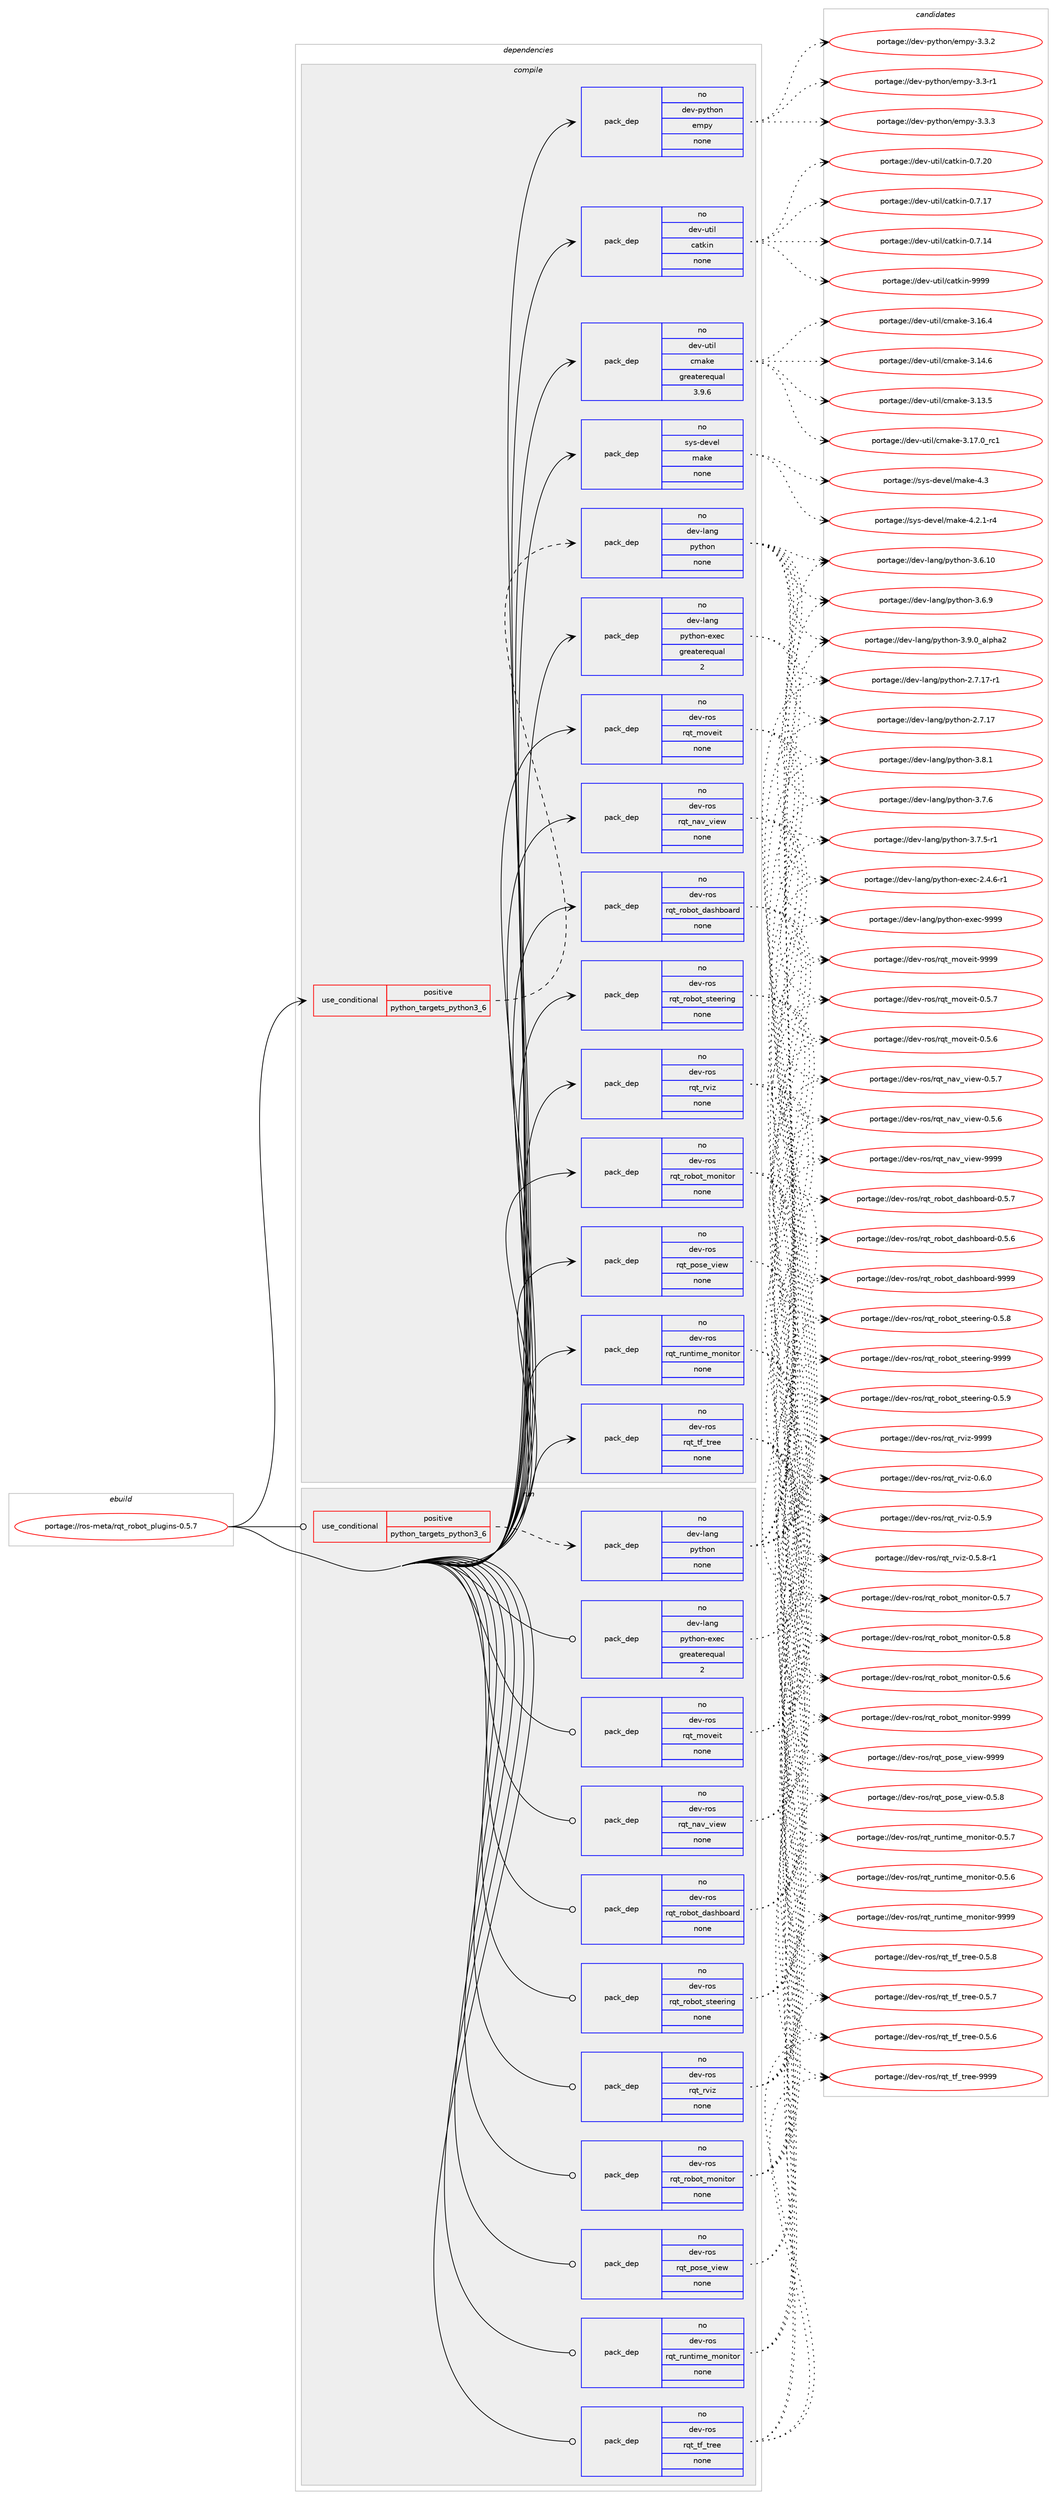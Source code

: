 digraph prolog {

# *************
# Graph options
# *************

newrank=true;
concentrate=true;
compound=true;
graph [rankdir=LR,fontname=Helvetica,fontsize=10,ranksep=1.5];#, ranksep=2.5, nodesep=0.2];
edge  [arrowhead=vee];
node  [fontname=Helvetica,fontsize=10];

# **********
# The ebuild
# **********

subgraph cluster_leftcol {
color=gray;
rank=same;
label=<<i>ebuild</i>>;
id [label="portage://ros-meta/rqt_robot_plugins-0.5.7", color=red, width=4, href="../ros-meta/rqt_robot_plugins-0.5.7.svg"];
}

# ****************
# The dependencies
# ****************

subgraph cluster_midcol {
color=gray;
label=<<i>dependencies</i>>;
subgraph cluster_compile {
fillcolor="#eeeeee";
style=filled;
label=<<i>compile</i>>;
subgraph cond14038 {
dependency67541 [label=<<TABLE BORDER="0" CELLBORDER="1" CELLSPACING="0" CELLPADDING="4"><TR><TD ROWSPAN="3" CELLPADDING="10">use_conditional</TD></TR><TR><TD>positive</TD></TR><TR><TD>python_targets_python3_6</TD></TR></TABLE>>, shape=none, color=red];
subgraph pack52063 {
dependency67542 [label=<<TABLE BORDER="0" CELLBORDER="1" CELLSPACING="0" CELLPADDING="4" WIDTH="220"><TR><TD ROWSPAN="6" CELLPADDING="30">pack_dep</TD></TR><TR><TD WIDTH="110">no</TD></TR><TR><TD>dev-lang</TD></TR><TR><TD>python</TD></TR><TR><TD>none</TD></TR><TR><TD></TD></TR></TABLE>>, shape=none, color=blue];
}
dependency67541:e -> dependency67542:w [weight=20,style="dashed",arrowhead="vee"];
}
id:e -> dependency67541:w [weight=20,style="solid",arrowhead="vee"];
subgraph pack52064 {
dependency67543 [label=<<TABLE BORDER="0" CELLBORDER="1" CELLSPACING="0" CELLPADDING="4" WIDTH="220"><TR><TD ROWSPAN="6" CELLPADDING="30">pack_dep</TD></TR><TR><TD WIDTH="110">no</TD></TR><TR><TD>dev-lang</TD></TR><TR><TD>python-exec</TD></TR><TR><TD>greaterequal</TD></TR><TR><TD>2</TD></TR></TABLE>>, shape=none, color=blue];
}
id:e -> dependency67543:w [weight=20,style="solid",arrowhead="vee"];
subgraph pack52065 {
dependency67544 [label=<<TABLE BORDER="0" CELLBORDER="1" CELLSPACING="0" CELLPADDING="4" WIDTH="220"><TR><TD ROWSPAN="6" CELLPADDING="30">pack_dep</TD></TR><TR><TD WIDTH="110">no</TD></TR><TR><TD>dev-python</TD></TR><TR><TD>empy</TD></TR><TR><TD>none</TD></TR><TR><TD></TD></TR></TABLE>>, shape=none, color=blue];
}
id:e -> dependency67544:w [weight=20,style="solid",arrowhead="vee"];
subgraph pack52066 {
dependency67545 [label=<<TABLE BORDER="0" CELLBORDER="1" CELLSPACING="0" CELLPADDING="4" WIDTH="220"><TR><TD ROWSPAN="6" CELLPADDING="30">pack_dep</TD></TR><TR><TD WIDTH="110">no</TD></TR><TR><TD>dev-ros</TD></TR><TR><TD>rqt_moveit</TD></TR><TR><TD>none</TD></TR><TR><TD></TD></TR></TABLE>>, shape=none, color=blue];
}
id:e -> dependency67545:w [weight=20,style="solid",arrowhead="vee"];
subgraph pack52067 {
dependency67546 [label=<<TABLE BORDER="0" CELLBORDER="1" CELLSPACING="0" CELLPADDING="4" WIDTH="220"><TR><TD ROWSPAN="6" CELLPADDING="30">pack_dep</TD></TR><TR><TD WIDTH="110">no</TD></TR><TR><TD>dev-ros</TD></TR><TR><TD>rqt_nav_view</TD></TR><TR><TD>none</TD></TR><TR><TD></TD></TR></TABLE>>, shape=none, color=blue];
}
id:e -> dependency67546:w [weight=20,style="solid",arrowhead="vee"];
subgraph pack52068 {
dependency67547 [label=<<TABLE BORDER="0" CELLBORDER="1" CELLSPACING="0" CELLPADDING="4" WIDTH="220"><TR><TD ROWSPAN="6" CELLPADDING="30">pack_dep</TD></TR><TR><TD WIDTH="110">no</TD></TR><TR><TD>dev-ros</TD></TR><TR><TD>rqt_pose_view</TD></TR><TR><TD>none</TD></TR><TR><TD></TD></TR></TABLE>>, shape=none, color=blue];
}
id:e -> dependency67547:w [weight=20,style="solid",arrowhead="vee"];
subgraph pack52069 {
dependency67548 [label=<<TABLE BORDER="0" CELLBORDER="1" CELLSPACING="0" CELLPADDING="4" WIDTH="220"><TR><TD ROWSPAN="6" CELLPADDING="30">pack_dep</TD></TR><TR><TD WIDTH="110">no</TD></TR><TR><TD>dev-ros</TD></TR><TR><TD>rqt_robot_dashboard</TD></TR><TR><TD>none</TD></TR><TR><TD></TD></TR></TABLE>>, shape=none, color=blue];
}
id:e -> dependency67548:w [weight=20,style="solid",arrowhead="vee"];
subgraph pack52070 {
dependency67549 [label=<<TABLE BORDER="0" CELLBORDER="1" CELLSPACING="0" CELLPADDING="4" WIDTH="220"><TR><TD ROWSPAN="6" CELLPADDING="30">pack_dep</TD></TR><TR><TD WIDTH="110">no</TD></TR><TR><TD>dev-ros</TD></TR><TR><TD>rqt_robot_monitor</TD></TR><TR><TD>none</TD></TR><TR><TD></TD></TR></TABLE>>, shape=none, color=blue];
}
id:e -> dependency67549:w [weight=20,style="solid",arrowhead="vee"];
subgraph pack52071 {
dependency67550 [label=<<TABLE BORDER="0" CELLBORDER="1" CELLSPACING="0" CELLPADDING="4" WIDTH="220"><TR><TD ROWSPAN="6" CELLPADDING="30">pack_dep</TD></TR><TR><TD WIDTH="110">no</TD></TR><TR><TD>dev-ros</TD></TR><TR><TD>rqt_robot_steering</TD></TR><TR><TD>none</TD></TR><TR><TD></TD></TR></TABLE>>, shape=none, color=blue];
}
id:e -> dependency67550:w [weight=20,style="solid",arrowhead="vee"];
subgraph pack52072 {
dependency67551 [label=<<TABLE BORDER="0" CELLBORDER="1" CELLSPACING="0" CELLPADDING="4" WIDTH="220"><TR><TD ROWSPAN="6" CELLPADDING="30">pack_dep</TD></TR><TR><TD WIDTH="110">no</TD></TR><TR><TD>dev-ros</TD></TR><TR><TD>rqt_runtime_monitor</TD></TR><TR><TD>none</TD></TR><TR><TD></TD></TR></TABLE>>, shape=none, color=blue];
}
id:e -> dependency67551:w [weight=20,style="solid",arrowhead="vee"];
subgraph pack52073 {
dependency67552 [label=<<TABLE BORDER="0" CELLBORDER="1" CELLSPACING="0" CELLPADDING="4" WIDTH="220"><TR><TD ROWSPAN="6" CELLPADDING="30">pack_dep</TD></TR><TR><TD WIDTH="110">no</TD></TR><TR><TD>dev-ros</TD></TR><TR><TD>rqt_rviz</TD></TR><TR><TD>none</TD></TR><TR><TD></TD></TR></TABLE>>, shape=none, color=blue];
}
id:e -> dependency67552:w [weight=20,style="solid",arrowhead="vee"];
subgraph pack52074 {
dependency67553 [label=<<TABLE BORDER="0" CELLBORDER="1" CELLSPACING="0" CELLPADDING="4" WIDTH="220"><TR><TD ROWSPAN="6" CELLPADDING="30">pack_dep</TD></TR><TR><TD WIDTH="110">no</TD></TR><TR><TD>dev-ros</TD></TR><TR><TD>rqt_tf_tree</TD></TR><TR><TD>none</TD></TR><TR><TD></TD></TR></TABLE>>, shape=none, color=blue];
}
id:e -> dependency67553:w [weight=20,style="solid",arrowhead="vee"];
subgraph pack52075 {
dependency67554 [label=<<TABLE BORDER="0" CELLBORDER="1" CELLSPACING="0" CELLPADDING="4" WIDTH="220"><TR><TD ROWSPAN="6" CELLPADDING="30">pack_dep</TD></TR><TR><TD WIDTH="110">no</TD></TR><TR><TD>dev-util</TD></TR><TR><TD>catkin</TD></TR><TR><TD>none</TD></TR><TR><TD></TD></TR></TABLE>>, shape=none, color=blue];
}
id:e -> dependency67554:w [weight=20,style="solid",arrowhead="vee"];
subgraph pack52076 {
dependency67555 [label=<<TABLE BORDER="0" CELLBORDER="1" CELLSPACING="0" CELLPADDING="4" WIDTH="220"><TR><TD ROWSPAN="6" CELLPADDING="30">pack_dep</TD></TR><TR><TD WIDTH="110">no</TD></TR><TR><TD>dev-util</TD></TR><TR><TD>cmake</TD></TR><TR><TD>greaterequal</TD></TR><TR><TD>3.9.6</TD></TR></TABLE>>, shape=none, color=blue];
}
id:e -> dependency67555:w [weight=20,style="solid",arrowhead="vee"];
subgraph pack52077 {
dependency67556 [label=<<TABLE BORDER="0" CELLBORDER="1" CELLSPACING="0" CELLPADDING="4" WIDTH="220"><TR><TD ROWSPAN="6" CELLPADDING="30">pack_dep</TD></TR><TR><TD WIDTH="110">no</TD></TR><TR><TD>sys-devel</TD></TR><TR><TD>make</TD></TR><TR><TD>none</TD></TR><TR><TD></TD></TR></TABLE>>, shape=none, color=blue];
}
id:e -> dependency67556:w [weight=20,style="solid",arrowhead="vee"];
}
subgraph cluster_compileandrun {
fillcolor="#eeeeee";
style=filled;
label=<<i>compile and run</i>>;
}
subgraph cluster_run {
fillcolor="#eeeeee";
style=filled;
label=<<i>run</i>>;
subgraph cond14039 {
dependency67557 [label=<<TABLE BORDER="0" CELLBORDER="1" CELLSPACING="0" CELLPADDING="4"><TR><TD ROWSPAN="3" CELLPADDING="10">use_conditional</TD></TR><TR><TD>positive</TD></TR><TR><TD>python_targets_python3_6</TD></TR></TABLE>>, shape=none, color=red];
subgraph pack52078 {
dependency67558 [label=<<TABLE BORDER="0" CELLBORDER="1" CELLSPACING="0" CELLPADDING="4" WIDTH="220"><TR><TD ROWSPAN="6" CELLPADDING="30">pack_dep</TD></TR><TR><TD WIDTH="110">no</TD></TR><TR><TD>dev-lang</TD></TR><TR><TD>python</TD></TR><TR><TD>none</TD></TR><TR><TD></TD></TR></TABLE>>, shape=none, color=blue];
}
dependency67557:e -> dependency67558:w [weight=20,style="dashed",arrowhead="vee"];
}
id:e -> dependency67557:w [weight=20,style="solid",arrowhead="odot"];
subgraph pack52079 {
dependency67559 [label=<<TABLE BORDER="0" CELLBORDER="1" CELLSPACING="0" CELLPADDING="4" WIDTH="220"><TR><TD ROWSPAN="6" CELLPADDING="30">pack_dep</TD></TR><TR><TD WIDTH="110">no</TD></TR><TR><TD>dev-lang</TD></TR><TR><TD>python-exec</TD></TR><TR><TD>greaterequal</TD></TR><TR><TD>2</TD></TR></TABLE>>, shape=none, color=blue];
}
id:e -> dependency67559:w [weight=20,style="solid",arrowhead="odot"];
subgraph pack52080 {
dependency67560 [label=<<TABLE BORDER="0" CELLBORDER="1" CELLSPACING="0" CELLPADDING="4" WIDTH="220"><TR><TD ROWSPAN="6" CELLPADDING="30">pack_dep</TD></TR><TR><TD WIDTH="110">no</TD></TR><TR><TD>dev-ros</TD></TR><TR><TD>rqt_moveit</TD></TR><TR><TD>none</TD></TR><TR><TD></TD></TR></TABLE>>, shape=none, color=blue];
}
id:e -> dependency67560:w [weight=20,style="solid",arrowhead="odot"];
subgraph pack52081 {
dependency67561 [label=<<TABLE BORDER="0" CELLBORDER="1" CELLSPACING="0" CELLPADDING="4" WIDTH="220"><TR><TD ROWSPAN="6" CELLPADDING="30">pack_dep</TD></TR><TR><TD WIDTH="110">no</TD></TR><TR><TD>dev-ros</TD></TR><TR><TD>rqt_nav_view</TD></TR><TR><TD>none</TD></TR><TR><TD></TD></TR></TABLE>>, shape=none, color=blue];
}
id:e -> dependency67561:w [weight=20,style="solid",arrowhead="odot"];
subgraph pack52082 {
dependency67562 [label=<<TABLE BORDER="0" CELLBORDER="1" CELLSPACING="0" CELLPADDING="4" WIDTH="220"><TR><TD ROWSPAN="6" CELLPADDING="30">pack_dep</TD></TR><TR><TD WIDTH="110">no</TD></TR><TR><TD>dev-ros</TD></TR><TR><TD>rqt_pose_view</TD></TR><TR><TD>none</TD></TR><TR><TD></TD></TR></TABLE>>, shape=none, color=blue];
}
id:e -> dependency67562:w [weight=20,style="solid",arrowhead="odot"];
subgraph pack52083 {
dependency67563 [label=<<TABLE BORDER="0" CELLBORDER="1" CELLSPACING="0" CELLPADDING="4" WIDTH="220"><TR><TD ROWSPAN="6" CELLPADDING="30">pack_dep</TD></TR><TR><TD WIDTH="110">no</TD></TR><TR><TD>dev-ros</TD></TR><TR><TD>rqt_robot_dashboard</TD></TR><TR><TD>none</TD></TR><TR><TD></TD></TR></TABLE>>, shape=none, color=blue];
}
id:e -> dependency67563:w [weight=20,style="solid",arrowhead="odot"];
subgraph pack52084 {
dependency67564 [label=<<TABLE BORDER="0" CELLBORDER="1" CELLSPACING="0" CELLPADDING="4" WIDTH="220"><TR><TD ROWSPAN="6" CELLPADDING="30">pack_dep</TD></TR><TR><TD WIDTH="110">no</TD></TR><TR><TD>dev-ros</TD></TR><TR><TD>rqt_robot_monitor</TD></TR><TR><TD>none</TD></TR><TR><TD></TD></TR></TABLE>>, shape=none, color=blue];
}
id:e -> dependency67564:w [weight=20,style="solid",arrowhead="odot"];
subgraph pack52085 {
dependency67565 [label=<<TABLE BORDER="0" CELLBORDER="1" CELLSPACING="0" CELLPADDING="4" WIDTH="220"><TR><TD ROWSPAN="6" CELLPADDING="30">pack_dep</TD></TR><TR><TD WIDTH="110">no</TD></TR><TR><TD>dev-ros</TD></TR><TR><TD>rqt_robot_steering</TD></TR><TR><TD>none</TD></TR><TR><TD></TD></TR></TABLE>>, shape=none, color=blue];
}
id:e -> dependency67565:w [weight=20,style="solid",arrowhead="odot"];
subgraph pack52086 {
dependency67566 [label=<<TABLE BORDER="0" CELLBORDER="1" CELLSPACING="0" CELLPADDING="4" WIDTH="220"><TR><TD ROWSPAN="6" CELLPADDING="30">pack_dep</TD></TR><TR><TD WIDTH="110">no</TD></TR><TR><TD>dev-ros</TD></TR><TR><TD>rqt_runtime_monitor</TD></TR><TR><TD>none</TD></TR><TR><TD></TD></TR></TABLE>>, shape=none, color=blue];
}
id:e -> dependency67566:w [weight=20,style="solid",arrowhead="odot"];
subgraph pack52087 {
dependency67567 [label=<<TABLE BORDER="0" CELLBORDER="1" CELLSPACING="0" CELLPADDING="4" WIDTH="220"><TR><TD ROWSPAN="6" CELLPADDING="30">pack_dep</TD></TR><TR><TD WIDTH="110">no</TD></TR><TR><TD>dev-ros</TD></TR><TR><TD>rqt_rviz</TD></TR><TR><TD>none</TD></TR><TR><TD></TD></TR></TABLE>>, shape=none, color=blue];
}
id:e -> dependency67567:w [weight=20,style="solid",arrowhead="odot"];
subgraph pack52088 {
dependency67568 [label=<<TABLE BORDER="0" CELLBORDER="1" CELLSPACING="0" CELLPADDING="4" WIDTH="220"><TR><TD ROWSPAN="6" CELLPADDING="30">pack_dep</TD></TR><TR><TD WIDTH="110">no</TD></TR><TR><TD>dev-ros</TD></TR><TR><TD>rqt_tf_tree</TD></TR><TR><TD>none</TD></TR><TR><TD></TD></TR></TABLE>>, shape=none, color=blue];
}
id:e -> dependency67568:w [weight=20,style="solid",arrowhead="odot"];
}
}

# **************
# The candidates
# **************

subgraph cluster_choices {
rank=same;
color=gray;
label=<<i>candidates</i>>;

subgraph choice52063 {
color=black;
nodesep=1;
choice10010111845108971101034711212111610411111045514657464895971081121049750 [label="portage://dev-lang/python-3.9.0_alpha2", color=red, width=4,href="../dev-lang/python-3.9.0_alpha2.svg"];
choice100101118451089711010347112121116104111110455146564649 [label="portage://dev-lang/python-3.8.1", color=red, width=4,href="../dev-lang/python-3.8.1.svg"];
choice100101118451089711010347112121116104111110455146554654 [label="portage://dev-lang/python-3.7.6", color=red, width=4,href="../dev-lang/python-3.7.6.svg"];
choice1001011184510897110103471121211161041111104551465546534511449 [label="portage://dev-lang/python-3.7.5-r1", color=red, width=4,href="../dev-lang/python-3.7.5-r1.svg"];
choice100101118451089711010347112121116104111110455146544657 [label="portage://dev-lang/python-3.6.9", color=red, width=4,href="../dev-lang/python-3.6.9.svg"];
choice10010111845108971101034711212111610411111045514654464948 [label="portage://dev-lang/python-3.6.10", color=red, width=4,href="../dev-lang/python-3.6.10.svg"];
choice100101118451089711010347112121116104111110455046554649554511449 [label="portage://dev-lang/python-2.7.17-r1", color=red, width=4,href="../dev-lang/python-2.7.17-r1.svg"];
choice10010111845108971101034711212111610411111045504655464955 [label="portage://dev-lang/python-2.7.17", color=red, width=4,href="../dev-lang/python-2.7.17.svg"];
dependency67542:e -> choice10010111845108971101034711212111610411111045514657464895971081121049750:w [style=dotted,weight="100"];
dependency67542:e -> choice100101118451089711010347112121116104111110455146564649:w [style=dotted,weight="100"];
dependency67542:e -> choice100101118451089711010347112121116104111110455146554654:w [style=dotted,weight="100"];
dependency67542:e -> choice1001011184510897110103471121211161041111104551465546534511449:w [style=dotted,weight="100"];
dependency67542:e -> choice100101118451089711010347112121116104111110455146544657:w [style=dotted,weight="100"];
dependency67542:e -> choice10010111845108971101034711212111610411111045514654464948:w [style=dotted,weight="100"];
dependency67542:e -> choice100101118451089711010347112121116104111110455046554649554511449:w [style=dotted,weight="100"];
dependency67542:e -> choice10010111845108971101034711212111610411111045504655464955:w [style=dotted,weight="100"];
}
subgraph choice52064 {
color=black;
nodesep=1;
choice10010111845108971101034711212111610411111045101120101994557575757 [label="portage://dev-lang/python-exec-9999", color=red, width=4,href="../dev-lang/python-exec-9999.svg"];
choice10010111845108971101034711212111610411111045101120101994550465246544511449 [label="portage://dev-lang/python-exec-2.4.6-r1", color=red, width=4,href="../dev-lang/python-exec-2.4.6-r1.svg"];
dependency67543:e -> choice10010111845108971101034711212111610411111045101120101994557575757:w [style=dotted,weight="100"];
dependency67543:e -> choice10010111845108971101034711212111610411111045101120101994550465246544511449:w [style=dotted,weight="100"];
}
subgraph choice52065 {
color=black;
nodesep=1;
choice1001011184511212111610411111047101109112121455146514651 [label="portage://dev-python/empy-3.3.3", color=red, width=4,href="../dev-python/empy-3.3.3.svg"];
choice1001011184511212111610411111047101109112121455146514650 [label="portage://dev-python/empy-3.3.2", color=red, width=4,href="../dev-python/empy-3.3.2.svg"];
choice1001011184511212111610411111047101109112121455146514511449 [label="portage://dev-python/empy-3.3-r1", color=red, width=4,href="../dev-python/empy-3.3-r1.svg"];
dependency67544:e -> choice1001011184511212111610411111047101109112121455146514651:w [style=dotted,weight="100"];
dependency67544:e -> choice1001011184511212111610411111047101109112121455146514650:w [style=dotted,weight="100"];
dependency67544:e -> choice1001011184511212111610411111047101109112121455146514511449:w [style=dotted,weight="100"];
}
subgraph choice52066 {
color=black;
nodesep=1;
choice1001011184511411111547114113116951091111181011051164557575757 [label="portage://dev-ros/rqt_moveit-9999", color=red, width=4,href="../dev-ros/rqt_moveit-9999.svg"];
choice100101118451141111154711411311695109111118101105116454846534655 [label="portage://dev-ros/rqt_moveit-0.5.7", color=red, width=4,href="../dev-ros/rqt_moveit-0.5.7.svg"];
choice100101118451141111154711411311695109111118101105116454846534654 [label="portage://dev-ros/rqt_moveit-0.5.6", color=red, width=4,href="../dev-ros/rqt_moveit-0.5.6.svg"];
dependency67545:e -> choice1001011184511411111547114113116951091111181011051164557575757:w [style=dotted,weight="100"];
dependency67545:e -> choice100101118451141111154711411311695109111118101105116454846534655:w [style=dotted,weight="100"];
dependency67545:e -> choice100101118451141111154711411311695109111118101105116454846534654:w [style=dotted,weight="100"];
}
subgraph choice52067 {
color=black;
nodesep=1;
choice10010111845114111115471141131169511097118951181051011194557575757 [label="portage://dev-ros/rqt_nav_view-9999", color=red, width=4,href="../dev-ros/rqt_nav_view-9999.svg"];
choice1001011184511411111547114113116951109711895118105101119454846534655 [label="portage://dev-ros/rqt_nav_view-0.5.7", color=red, width=4,href="../dev-ros/rqt_nav_view-0.5.7.svg"];
choice1001011184511411111547114113116951109711895118105101119454846534654 [label="portage://dev-ros/rqt_nav_view-0.5.6", color=red, width=4,href="../dev-ros/rqt_nav_view-0.5.6.svg"];
dependency67546:e -> choice10010111845114111115471141131169511097118951181051011194557575757:w [style=dotted,weight="100"];
dependency67546:e -> choice1001011184511411111547114113116951109711895118105101119454846534655:w [style=dotted,weight="100"];
dependency67546:e -> choice1001011184511411111547114113116951109711895118105101119454846534654:w [style=dotted,weight="100"];
}
subgraph choice52068 {
color=black;
nodesep=1;
choice100101118451141111154711411311695112111115101951181051011194557575757 [label="portage://dev-ros/rqt_pose_view-9999", color=red, width=4,href="../dev-ros/rqt_pose_view-9999.svg"];
choice10010111845114111115471141131169511211111510195118105101119454846534656 [label="portage://dev-ros/rqt_pose_view-0.5.8", color=red, width=4,href="../dev-ros/rqt_pose_view-0.5.8.svg"];
dependency67547:e -> choice100101118451141111154711411311695112111115101951181051011194557575757:w [style=dotted,weight="100"];
dependency67547:e -> choice10010111845114111115471141131169511211111510195118105101119454846534656:w [style=dotted,weight="100"];
}
subgraph choice52069 {
color=black;
nodesep=1;
choice10010111845114111115471141131169511411198111116951009711510498111971141004557575757 [label="portage://dev-ros/rqt_robot_dashboard-9999", color=red, width=4,href="../dev-ros/rqt_robot_dashboard-9999.svg"];
choice1001011184511411111547114113116951141119811111695100971151049811197114100454846534655 [label="portage://dev-ros/rqt_robot_dashboard-0.5.7", color=red, width=4,href="../dev-ros/rqt_robot_dashboard-0.5.7.svg"];
choice1001011184511411111547114113116951141119811111695100971151049811197114100454846534654 [label="portage://dev-ros/rqt_robot_dashboard-0.5.6", color=red, width=4,href="../dev-ros/rqt_robot_dashboard-0.5.6.svg"];
dependency67548:e -> choice10010111845114111115471141131169511411198111116951009711510498111971141004557575757:w [style=dotted,weight="100"];
dependency67548:e -> choice1001011184511411111547114113116951141119811111695100971151049811197114100454846534655:w [style=dotted,weight="100"];
dependency67548:e -> choice1001011184511411111547114113116951141119811111695100971151049811197114100454846534654:w [style=dotted,weight="100"];
}
subgraph choice52070 {
color=black;
nodesep=1;
choice10010111845114111115471141131169511411198111116951091111101051161111144557575757 [label="portage://dev-ros/rqt_robot_monitor-9999", color=red, width=4,href="../dev-ros/rqt_robot_monitor-9999.svg"];
choice1001011184511411111547114113116951141119811111695109111110105116111114454846534656 [label="portage://dev-ros/rqt_robot_monitor-0.5.8", color=red, width=4,href="../dev-ros/rqt_robot_monitor-0.5.8.svg"];
choice1001011184511411111547114113116951141119811111695109111110105116111114454846534655 [label="portage://dev-ros/rqt_robot_monitor-0.5.7", color=red, width=4,href="../dev-ros/rqt_robot_monitor-0.5.7.svg"];
choice1001011184511411111547114113116951141119811111695109111110105116111114454846534654 [label="portage://dev-ros/rqt_robot_monitor-0.5.6", color=red, width=4,href="../dev-ros/rqt_robot_monitor-0.5.6.svg"];
dependency67549:e -> choice10010111845114111115471141131169511411198111116951091111101051161111144557575757:w [style=dotted,weight="100"];
dependency67549:e -> choice1001011184511411111547114113116951141119811111695109111110105116111114454846534656:w [style=dotted,weight="100"];
dependency67549:e -> choice1001011184511411111547114113116951141119811111695109111110105116111114454846534655:w [style=dotted,weight="100"];
dependency67549:e -> choice1001011184511411111547114113116951141119811111695109111110105116111114454846534654:w [style=dotted,weight="100"];
}
subgraph choice52071 {
color=black;
nodesep=1;
choice10010111845114111115471141131169511411198111116951151161011011141051101034557575757 [label="portage://dev-ros/rqt_robot_steering-9999", color=red, width=4,href="../dev-ros/rqt_robot_steering-9999.svg"];
choice1001011184511411111547114113116951141119811111695115116101101114105110103454846534657 [label="portage://dev-ros/rqt_robot_steering-0.5.9", color=red, width=4,href="../dev-ros/rqt_robot_steering-0.5.9.svg"];
choice1001011184511411111547114113116951141119811111695115116101101114105110103454846534656 [label="portage://dev-ros/rqt_robot_steering-0.5.8", color=red, width=4,href="../dev-ros/rqt_robot_steering-0.5.8.svg"];
dependency67550:e -> choice10010111845114111115471141131169511411198111116951151161011011141051101034557575757:w [style=dotted,weight="100"];
dependency67550:e -> choice1001011184511411111547114113116951141119811111695115116101101114105110103454846534657:w [style=dotted,weight="100"];
dependency67550:e -> choice1001011184511411111547114113116951141119811111695115116101101114105110103454846534656:w [style=dotted,weight="100"];
}
subgraph choice52072 {
color=black;
nodesep=1;
choice100101118451141111154711411311695114117110116105109101951091111101051161111144557575757 [label="portage://dev-ros/rqt_runtime_monitor-9999", color=red, width=4,href="../dev-ros/rqt_runtime_monitor-9999.svg"];
choice10010111845114111115471141131169511411711011610510910195109111110105116111114454846534655 [label="portage://dev-ros/rqt_runtime_monitor-0.5.7", color=red, width=4,href="../dev-ros/rqt_runtime_monitor-0.5.7.svg"];
choice10010111845114111115471141131169511411711011610510910195109111110105116111114454846534654 [label="portage://dev-ros/rqt_runtime_monitor-0.5.6", color=red, width=4,href="../dev-ros/rqt_runtime_monitor-0.5.6.svg"];
dependency67551:e -> choice100101118451141111154711411311695114117110116105109101951091111101051161111144557575757:w [style=dotted,weight="100"];
dependency67551:e -> choice10010111845114111115471141131169511411711011610510910195109111110105116111114454846534655:w [style=dotted,weight="100"];
dependency67551:e -> choice10010111845114111115471141131169511411711011610510910195109111110105116111114454846534654:w [style=dotted,weight="100"];
}
subgraph choice52073 {
color=black;
nodesep=1;
choice1001011184511411111547114113116951141181051224557575757 [label="portage://dev-ros/rqt_rviz-9999", color=red, width=4,href="../dev-ros/rqt_rviz-9999.svg"];
choice100101118451141111154711411311695114118105122454846544648 [label="portage://dev-ros/rqt_rviz-0.6.0", color=red, width=4,href="../dev-ros/rqt_rviz-0.6.0.svg"];
choice100101118451141111154711411311695114118105122454846534657 [label="portage://dev-ros/rqt_rviz-0.5.9", color=red, width=4,href="../dev-ros/rqt_rviz-0.5.9.svg"];
choice1001011184511411111547114113116951141181051224548465346564511449 [label="portage://dev-ros/rqt_rviz-0.5.8-r1", color=red, width=4,href="../dev-ros/rqt_rviz-0.5.8-r1.svg"];
dependency67552:e -> choice1001011184511411111547114113116951141181051224557575757:w [style=dotted,weight="100"];
dependency67552:e -> choice100101118451141111154711411311695114118105122454846544648:w [style=dotted,weight="100"];
dependency67552:e -> choice100101118451141111154711411311695114118105122454846534657:w [style=dotted,weight="100"];
dependency67552:e -> choice1001011184511411111547114113116951141181051224548465346564511449:w [style=dotted,weight="100"];
}
subgraph choice52074 {
color=black;
nodesep=1;
choice100101118451141111154711411311695116102951161141011014557575757 [label="portage://dev-ros/rqt_tf_tree-9999", color=red, width=4,href="../dev-ros/rqt_tf_tree-9999.svg"];
choice10010111845114111115471141131169511610295116114101101454846534656 [label="portage://dev-ros/rqt_tf_tree-0.5.8", color=red, width=4,href="../dev-ros/rqt_tf_tree-0.5.8.svg"];
choice10010111845114111115471141131169511610295116114101101454846534655 [label="portage://dev-ros/rqt_tf_tree-0.5.7", color=red, width=4,href="../dev-ros/rqt_tf_tree-0.5.7.svg"];
choice10010111845114111115471141131169511610295116114101101454846534654 [label="portage://dev-ros/rqt_tf_tree-0.5.6", color=red, width=4,href="../dev-ros/rqt_tf_tree-0.5.6.svg"];
dependency67553:e -> choice100101118451141111154711411311695116102951161141011014557575757:w [style=dotted,weight="100"];
dependency67553:e -> choice10010111845114111115471141131169511610295116114101101454846534656:w [style=dotted,weight="100"];
dependency67553:e -> choice10010111845114111115471141131169511610295116114101101454846534655:w [style=dotted,weight="100"];
dependency67553:e -> choice10010111845114111115471141131169511610295116114101101454846534654:w [style=dotted,weight="100"];
}
subgraph choice52075 {
color=black;
nodesep=1;
choice100101118451171161051084799971161071051104557575757 [label="portage://dev-util/catkin-9999", color=red, width=4,href="../dev-util/catkin-9999.svg"];
choice1001011184511711610510847999711610710511045484655465048 [label="portage://dev-util/catkin-0.7.20", color=red, width=4,href="../dev-util/catkin-0.7.20.svg"];
choice1001011184511711610510847999711610710511045484655464955 [label="portage://dev-util/catkin-0.7.17", color=red, width=4,href="../dev-util/catkin-0.7.17.svg"];
choice1001011184511711610510847999711610710511045484655464952 [label="portage://dev-util/catkin-0.7.14", color=red, width=4,href="../dev-util/catkin-0.7.14.svg"];
dependency67554:e -> choice100101118451171161051084799971161071051104557575757:w [style=dotted,weight="100"];
dependency67554:e -> choice1001011184511711610510847999711610710511045484655465048:w [style=dotted,weight="100"];
dependency67554:e -> choice1001011184511711610510847999711610710511045484655464955:w [style=dotted,weight="100"];
dependency67554:e -> choice1001011184511711610510847999711610710511045484655464952:w [style=dotted,weight="100"];
}
subgraph choice52076 {
color=black;
nodesep=1;
choice1001011184511711610510847991099710710145514649554648951149949 [label="portage://dev-util/cmake-3.17.0_rc1", color=red, width=4,href="../dev-util/cmake-3.17.0_rc1.svg"];
choice1001011184511711610510847991099710710145514649544652 [label="portage://dev-util/cmake-3.16.4", color=red, width=4,href="../dev-util/cmake-3.16.4.svg"];
choice1001011184511711610510847991099710710145514649524654 [label="portage://dev-util/cmake-3.14.6", color=red, width=4,href="../dev-util/cmake-3.14.6.svg"];
choice1001011184511711610510847991099710710145514649514653 [label="portage://dev-util/cmake-3.13.5", color=red, width=4,href="../dev-util/cmake-3.13.5.svg"];
dependency67555:e -> choice1001011184511711610510847991099710710145514649554648951149949:w [style=dotted,weight="100"];
dependency67555:e -> choice1001011184511711610510847991099710710145514649544652:w [style=dotted,weight="100"];
dependency67555:e -> choice1001011184511711610510847991099710710145514649524654:w [style=dotted,weight="100"];
dependency67555:e -> choice1001011184511711610510847991099710710145514649514653:w [style=dotted,weight="100"];
}
subgraph choice52077 {
color=black;
nodesep=1;
choice11512111545100101118101108471099710710145524651 [label="portage://sys-devel/make-4.3", color=red, width=4,href="../sys-devel/make-4.3.svg"];
choice1151211154510010111810110847109971071014552465046494511452 [label="portage://sys-devel/make-4.2.1-r4", color=red, width=4,href="../sys-devel/make-4.2.1-r4.svg"];
dependency67556:e -> choice11512111545100101118101108471099710710145524651:w [style=dotted,weight="100"];
dependency67556:e -> choice1151211154510010111810110847109971071014552465046494511452:w [style=dotted,weight="100"];
}
subgraph choice52078 {
color=black;
nodesep=1;
choice10010111845108971101034711212111610411111045514657464895971081121049750 [label="portage://dev-lang/python-3.9.0_alpha2", color=red, width=4,href="../dev-lang/python-3.9.0_alpha2.svg"];
choice100101118451089711010347112121116104111110455146564649 [label="portage://dev-lang/python-3.8.1", color=red, width=4,href="../dev-lang/python-3.8.1.svg"];
choice100101118451089711010347112121116104111110455146554654 [label="portage://dev-lang/python-3.7.6", color=red, width=4,href="../dev-lang/python-3.7.6.svg"];
choice1001011184510897110103471121211161041111104551465546534511449 [label="portage://dev-lang/python-3.7.5-r1", color=red, width=4,href="../dev-lang/python-3.7.5-r1.svg"];
choice100101118451089711010347112121116104111110455146544657 [label="portage://dev-lang/python-3.6.9", color=red, width=4,href="../dev-lang/python-3.6.9.svg"];
choice10010111845108971101034711212111610411111045514654464948 [label="portage://dev-lang/python-3.6.10", color=red, width=4,href="../dev-lang/python-3.6.10.svg"];
choice100101118451089711010347112121116104111110455046554649554511449 [label="portage://dev-lang/python-2.7.17-r1", color=red, width=4,href="../dev-lang/python-2.7.17-r1.svg"];
choice10010111845108971101034711212111610411111045504655464955 [label="portage://dev-lang/python-2.7.17", color=red, width=4,href="../dev-lang/python-2.7.17.svg"];
dependency67558:e -> choice10010111845108971101034711212111610411111045514657464895971081121049750:w [style=dotted,weight="100"];
dependency67558:e -> choice100101118451089711010347112121116104111110455146564649:w [style=dotted,weight="100"];
dependency67558:e -> choice100101118451089711010347112121116104111110455146554654:w [style=dotted,weight="100"];
dependency67558:e -> choice1001011184510897110103471121211161041111104551465546534511449:w [style=dotted,weight="100"];
dependency67558:e -> choice100101118451089711010347112121116104111110455146544657:w [style=dotted,weight="100"];
dependency67558:e -> choice10010111845108971101034711212111610411111045514654464948:w [style=dotted,weight="100"];
dependency67558:e -> choice100101118451089711010347112121116104111110455046554649554511449:w [style=dotted,weight="100"];
dependency67558:e -> choice10010111845108971101034711212111610411111045504655464955:w [style=dotted,weight="100"];
}
subgraph choice52079 {
color=black;
nodesep=1;
choice10010111845108971101034711212111610411111045101120101994557575757 [label="portage://dev-lang/python-exec-9999", color=red, width=4,href="../dev-lang/python-exec-9999.svg"];
choice10010111845108971101034711212111610411111045101120101994550465246544511449 [label="portage://dev-lang/python-exec-2.4.6-r1", color=red, width=4,href="../dev-lang/python-exec-2.4.6-r1.svg"];
dependency67559:e -> choice10010111845108971101034711212111610411111045101120101994557575757:w [style=dotted,weight="100"];
dependency67559:e -> choice10010111845108971101034711212111610411111045101120101994550465246544511449:w [style=dotted,weight="100"];
}
subgraph choice52080 {
color=black;
nodesep=1;
choice1001011184511411111547114113116951091111181011051164557575757 [label="portage://dev-ros/rqt_moveit-9999", color=red, width=4,href="../dev-ros/rqt_moveit-9999.svg"];
choice100101118451141111154711411311695109111118101105116454846534655 [label="portage://dev-ros/rqt_moveit-0.5.7", color=red, width=4,href="../dev-ros/rqt_moveit-0.5.7.svg"];
choice100101118451141111154711411311695109111118101105116454846534654 [label="portage://dev-ros/rqt_moveit-0.5.6", color=red, width=4,href="../dev-ros/rqt_moveit-0.5.6.svg"];
dependency67560:e -> choice1001011184511411111547114113116951091111181011051164557575757:w [style=dotted,weight="100"];
dependency67560:e -> choice100101118451141111154711411311695109111118101105116454846534655:w [style=dotted,weight="100"];
dependency67560:e -> choice100101118451141111154711411311695109111118101105116454846534654:w [style=dotted,weight="100"];
}
subgraph choice52081 {
color=black;
nodesep=1;
choice10010111845114111115471141131169511097118951181051011194557575757 [label="portage://dev-ros/rqt_nav_view-9999", color=red, width=4,href="../dev-ros/rqt_nav_view-9999.svg"];
choice1001011184511411111547114113116951109711895118105101119454846534655 [label="portage://dev-ros/rqt_nav_view-0.5.7", color=red, width=4,href="../dev-ros/rqt_nav_view-0.5.7.svg"];
choice1001011184511411111547114113116951109711895118105101119454846534654 [label="portage://dev-ros/rqt_nav_view-0.5.6", color=red, width=4,href="../dev-ros/rqt_nav_view-0.5.6.svg"];
dependency67561:e -> choice10010111845114111115471141131169511097118951181051011194557575757:w [style=dotted,weight="100"];
dependency67561:e -> choice1001011184511411111547114113116951109711895118105101119454846534655:w [style=dotted,weight="100"];
dependency67561:e -> choice1001011184511411111547114113116951109711895118105101119454846534654:w [style=dotted,weight="100"];
}
subgraph choice52082 {
color=black;
nodesep=1;
choice100101118451141111154711411311695112111115101951181051011194557575757 [label="portage://dev-ros/rqt_pose_view-9999", color=red, width=4,href="../dev-ros/rqt_pose_view-9999.svg"];
choice10010111845114111115471141131169511211111510195118105101119454846534656 [label="portage://dev-ros/rqt_pose_view-0.5.8", color=red, width=4,href="../dev-ros/rqt_pose_view-0.5.8.svg"];
dependency67562:e -> choice100101118451141111154711411311695112111115101951181051011194557575757:w [style=dotted,weight="100"];
dependency67562:e -> choice10010111845114111115471141131169511211111510195118105101119454846534656:w [style=dotted,weight="100"];
}
subgraph choice52083 {
color=black;
nodesep=1;
choice10010111845114111115471141131169511411198111116951009711510498111971141004557575757 [label="portage://dev-ros/rqt_robot_dashboard-9999", color=red, width=4,href="../dev-ros/rqt_robot_dashboard-9999.svg"];
choice1001011184511411111547114113116951141119811111695100971151049811197114100454846534655 [label="portage://dev-ros/rqt_robot_dashboard-0.5.7", color=red, width=4,href="../dev-ros/rqt_robot_dashboard-0.5.7.svg"];
choice1001011184511411111547114113116951141119811111695100971151049811197114100454846534654 [label="portage://dev-ros/rqt_robot_dashboard-0.5.6", color=red, width=4,href="../dev-ros/rqt_robot_dashboard-0.5.6.svg"];
dependency67563:e -> choice10010111845114111115471141131169511411198111116951009711510498111971141004557575757:w [style=dotted,weight="100"];
dependency67563:e -> choice1001011184511411111547114113116951141119811111695100971151049811197114100454846534655:w [style=dotted,weight="100"];
dependency67563:e -> choice1001011184511411111547114113116951141119811111695100971151049811197114100454846534654:w [style=dotted,weight="100"];
}
subgraph choice52084 {
color=black;
nodesep=1;
choice10010111845114111115471141131169511411198111116951091111101051161111144557575757 [label="portage://dev-ros/rqt_robot_monitor-9999", color=red, width=4,href="../dev-ros/rqt_robot_monitor-9999.svg"];
choice1001011184511411111547114113116951141119811111695109111110105116111114454846534656 [label="portage://dev-ros/rqt_robot_monitor-0.5.8", color=red, width=4,href="../dev-ros/rqt_robot_monitor-0.5.8.svg"];
choice1001011184511411111547114113116951141119811111695109111110105116111114454846534655 [label="portage://dev-ros/rqt_robot_monitor-0.5.7", color=red, width=4,href="../dev-ros/rqt_robot_monitor-0.5.7.svg"];
choice1001011184511411111547114113116951141119811111695109111110105116111114454846534654 [label="portage://dev-ros/rqt_robot_monitor-0.5.6", color=red, width=4,href="../dev-ros/rqt_robot_monitor-0.5.6.svg"];
dependency67564:e -> choice10010111845114111115471141131169511411198111116951091111101051161111144557575757:w [style=dotted,weight="100"];
dependency67564:e -> choice1001011184511411111547114113116951141119811111695109111110105116111114454846534656:w [style=dotted,weight="100"];
dependency67564:e -> choice1001011184511411111547114113116951141119811111695109111110105116111114454846534655:w [style=dotted,weight="100"];
dependency67564:e -> choice1001011184511411111547114113116951141119811111695109111110105116111114454846534654:w [style=dotted,weight="100"];
}
subgraph choice52085 {
color=black;
nodesep=1;
choice10010111845114111115471141131169511411198111116951151161011011141051101034557575757 [label="portage://dev-ros/rqt_robot_steering-9999", color=red, width=4,href="../dev-ros/rqt_robot_steering-9999.svg"];
choice1001011184511411111547114113116951141119811111695115116101101114105110103454846534657 [label="portage://dev-ros/rqt_robot_steering-0.5.9", color=red, width=4,href="../dev-ros/rqt_robot_steering-0.5.9.svg"];
choice1001011184511411111547114113116951141119811111695115116101101114105110103454846534656 [label="portage://dev-ros/rqt_robot_steering-0.5.8", color=red, width=4,href="../dev-ros/rqt_robot_steering-0.5.8.svg"];
dependency67565:e -> choice10010111845114111115471141131169511411198111116951151161011011141051101034557575757:w [style=dotted,weight="100"];
dependency67565:e -> choice1001011184511411111547114113116951141119811111695115116101101114105110103454846534657:w [style=dotted,weight="100"];
dependency67565:e -> choice1001011184511411111547114113116951141119811111695115116101101114105110103454846534656:w [style=dotted,weight="100"];
}
subgraph choice52086 {
color=black;
nodesep=1;
choice100101118451141111154711411311695114117110116105109101951091111101051161111144557575757 [label="portage://dev-ros/rqt_runtime_monitor-9999", color=red, width=4,href="../dev-ros/rqt_runtime_monitor-9999.svg"];
choice10010111845114111115471141131169511411711011610510910195109111110105116111114454846534655 [label="portage://dev-ros/rqt_runtime_monitor-0.5.7", color=red, width=4,href="../dev-ros/rqt_runtime_monitor-0.5.7.svg"];
choice10010111845114111115471141131169511411711011610510910195109111110105116111114454846534654 [label="portage://dev-ros/rqt_runtime_monitor-0.5.6", color=red, width=4,href="../dev-ros/rqt_runtime_monitor-0.5.6.svg"];
dependency67566:e -> choice100101118451141111154711411311695114117110116105109101951091111101051161111144557575757:w [style=dotted,weight="100"];
dependency67566:e -> choice10010111845114111115471141131169511411711011610510910195109111110105116111114454846534655:w [style=dotted,weight="100"];
dependency67566:e -> choice10010111845114111115471141131169511411711011610510910195109111110105116111114454846534654:w [style=dotted,weight="100"];
}
subgraph choice52087 {
color=black;
nodesep=1;
choice1001011184511411111547114113116951141181051224557575757 [label="portage://dev-ros/rqt_rviz-9999", color=red, width=4,href="../dev-ros/rqt_rviz-9999.svg"];
choice100101118451141111154711411311695114118105122454846544648 [label="portage://dev-ros/rqt_rviz-0.6.0", color=red, width=4,href="../dev-ros/rqt_rviz-0.6.0.svg"];
choice100101118451141111154711411311695114118105122454846534657 [label="portage://dev-ros/rqt_rviz-0.5.9", color=red, width=4,href="../dev-ros/rqt_rviz-0.5.9.svg"];
choice1001011184511411111547114113116951141181051224548465346564511449 [label="portage://dev-ros/rqt_rviz-0.5.8-r1", color=red, width=4,href="../dev-ros/rqt_rviz-0.5.8-r1.svg"];
dependency67567:e -> choice1001011184511411111547114113116951141181051224557575757:w [style=dotted,weight="100"];
dependency67567:e -> choice100101118451141111154711411311695114118105122454846544648:w [style=dotted,weight="100"];
dependency67567:e -> choice100101118451141111154711411311695114118105122454846534657:w [style=dotted,weight="100"];
dependency67567:e -> choice1001011184511411111547114113116951141181051224548465346564511449:w [style=dotted,weight="100"];
}
subgraph choice52088 {
color=black;
nodesep=1;
choice100101118451141111154711411311695116102951161141011014557575757 [label="portage://dev-ros/rqt_tf_tree-9999", color=red, width=4,href="../dev-ros/rqt_tf_tree-9999.svg"];
choice10010111845114111115471141131169511610295116114101101454846534656 [label="portage://dev-ros/rqt_tf_tree-0.5.8", color=red, width=4,href="../dev-ros/rqt_tf_tree-0.5.8.svg"];
choice10010111845114111115471141131169511610295116114101101454846534655 [label="portage://dev-ros/rqt_tf_tree-0.5.7", color=red, width=4,href="../dev-ros/rqt_tf_tree-0.5.7.svg"];
choice10010111845114111115471141131169511610295116114101101454846534654 [label="portage://dev-ros/rqt_tf_tree-0.5.6", color=red, width=4,href="../dev-ros/rqt_tf_tree-0.5.6.svg"];
dependency67568:e -> choice100101118451141111154711411311695116102951161141011014557575757:w [style=dotted,weight="100"];
dependency67568:e -> choice10010111845114111115471141131169511610295116114101101454846534656:w [style=dotted,weight="100"];
dependency67568:e -> choice10010111845114111115471141131169511610295116114101101454846534655:w [style=dotted,weight="100"];
dependency67568:e -> choice10010111845114111115471141131169511610295116114101101454846534654:w [style=dotted,weight="100"];
}
}

}
